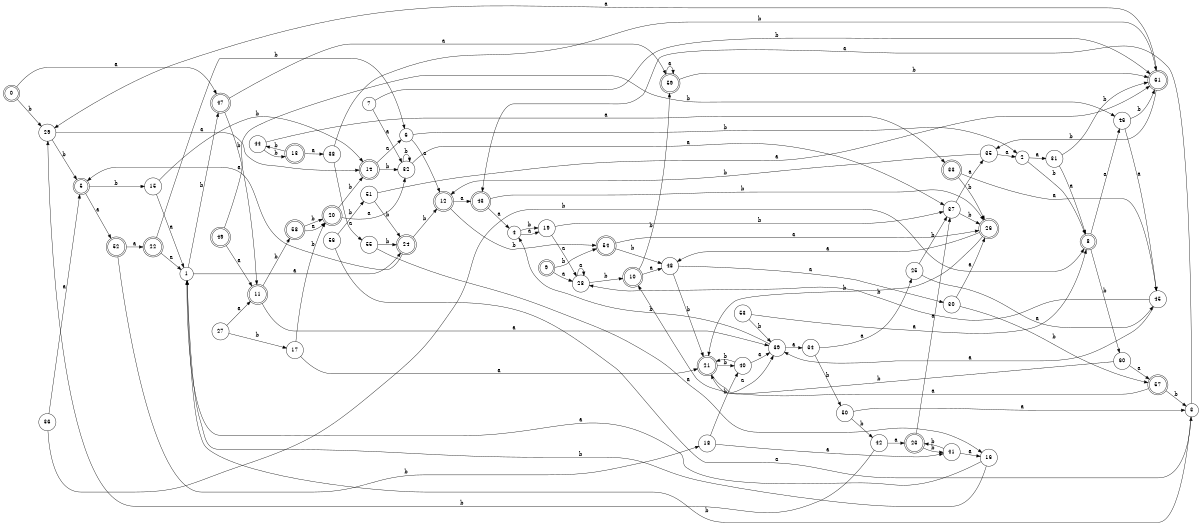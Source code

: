 digraph n50_7 {
__start0 [label="" shape="none"];

rankdir=LR;
size="8,5";

s0 [style="rounded,filled", color="black", fillcolor="white" shape="doublecircle", label="0"];
s1 [style="filled", color="black", fillcolor="white" shape="circle", label="1"];
s2 [style="filled", color="black", fillcolor="white" shape="circle", label="2"];
s3 [style="filled", color="black", fillcolor="white" shape="circle", label="3"];
s4 [style="filled", color="black", fillcolor="white" shape="circle", label="4"];
s5 [style="rounded,filled", color="black", fillcolor="white" shape="doublecircle", label="5"];
s6 [style="filled", color="black", fillcolor="white" shape="circle", label="6"];
s7 [style="filled", color="black", fillcolor="white" shape="circle", label="7"];
s8 [style="rounded,filled", color="black", fillcolor="white" shape="doublecircle", label="8"];
s9 [style="rounded,filled", color="black", fillcolor="white" shape="doublecircle", label="9"];
s10 [style="rounded,filled", color="black", fillcolor="white" shape="doublecircle", label="10"];
s11 [style="rounded,filled", color="black", fillcolor="white" shape="doublecircle", label="11"];
s12 [style="rounded,filled", color="black", fillcolor="white" shape="doublecircle", label="12"];
s13 [style="rounded,filled", color="black", fillcolor="white" shape="doublecircle", label="13"];
s14 [style="rounded,filled", color="black", fillcolor="white" shape="doublecircle", label="14"];
s15 [style="filled", color="black", fillcolor="white" shape="circle", label="15"];
s16 [style="filled", color="black", fillcolor="white" shape="circle", label="16"];
s17 [style="filled", color="black", fillcolor="white" shape="circle", label="17"];
s18 [style="filled", color="black", fillcolor="white" shape="circle", label="18"];
s19 [style="filled", color="black", fillcolor="white" shape="circle", label="19"];
s20 [style="rounded,filled", color="black", fillcolor="white" shape="doublecircle", label="20"];
s21 [style="rounded,filled", color="black", fillcolor="white" shape="doublecircle", label="21"];
s22 [style="rounded,filled", color="black", fillcolor="white" shape="doublecircle", label="22"];
s23 [style="rounded,filled", color="black", fillcolor="white" shape="doublecircle", label="23"];
s24 [style="rounded,filled", color="black", fillcolor="white" shape="doublecircle", label="24"];
s25 [style="filled", color="black", fillcolor="white" shape="circle", label="25"];
s26 [style="rounded,filled", color="black", fillcolor="white" shape="doublecircle", label="26"];
s27 [style="filled", color="black", fillcolor="white" shape="circle", label="27"];
s28 [style="filled", color="black", fillcolor="white" shape="circle", label="28"];
s29 [style="filled", color="black", fillcolor="white" shape="circle", label="29"];
s30 [style="filled", color="black", fillcolor="white" shape="circle", label="30"];
s31 [style="filled", color="black", fillcolor="white" shape="circle", label="31"];
s32 [style="filled", color="black", fillcolor="white" shape="circle", label="32"];
s33 [style="rounded,filled", color="black", fillcolor="white" shape="doublecircle", label="33"];
s34 [style="filled", color="black", fillcolor="white" shape="circle", label="34"];
s35 [style="filled", color="black", fillcolor="white" shape="circle", label="35"];
s36 [style="filled", color="black", fillcolor="white" shape="circle", label="36"];
s37 [style="filled", color="black", fillcolor="white" shape="circle", label="37"];
s38 [style="filled", color="black", fillcolor="white" shape="circle", label="38"];
s39 [style="filled", color="black", fillcolor="white" shape="circle", label="39"];
s40 [style="filled", color="black", fillcolor="white" shape="circle", label="40"];
s41 [style="filled", color="black", fillcolor="white" shape="circle", label="41"];
s42 [style="filled", color="black", fillcolor="white" shape="circle", label="42"];
s43 [style="rounded,filled", color="black", fillcolor="white" shape="doublecircle", label="43"];
s44 [style="filled", color="black", fillcolor="white" shape="circle", label="44"];
s45 [style="filled", color="black", fillcolor="white" shape="circle", label="45"];
s46 [style="filled", color="black", fillcolor="white" shape="circle", label="46"];
s47 [style="rounded,filled", color="black", fillcolor="white" shape="doublecircle", label="47"];
s48 [style="filled", color="black", fillcolor="white" shape="circle", label="48"];
s49 [style="rounded,filled", color="black", fillcolor="white" shape="doublecircle", label="49"];
s50 [style="filled", color="black", fillcolor="white" shape="circle", label="50"];
s51 [style="filled", color="black", fillcolor="white" shape="circle", label="51"];
s52 [style="rounded,filled", color="black", fillcolor="white" shape="doublecircle", label="52"];
s53 [style="filled", color="black", fillcolor="white" shape="circle", label="53"];
s54 [style="rounded,filled", color="black", fillcolor="white" shape="doublecircle", label="54"];
s55 [style="filled", color="black", fillcolor="white" shape="circle", label="55"];
s56 [style="filled", color="black", fillcolor="white" shape="circle", label="56"];
s57 [style="rounded,filled", color="black", fillcolor="white" shape="doublecircle", label="57"];
s58 [style="rounded,filled", color="black", fillcolor="white" shape="doublecircle", label="58"];
s59 [style="rounded,filled", color="black", fillcolor="white" shape="doublecircle", label="59"];
s60 [style="filled", color="black", fillcolor="white" shape="circle", label="60"];
s61 [style="rounded,filled", color="black", fillcolor="white" shape="doublecircle", label="61"];
s0 -> s47 [label="a"];
s0 -> s29 [label="b"];
s1 -> s24 [label="a"];
s1 -> s47 [label="b"];
s2 -> s31 [label="a"];
s2 -> s8 [label="b"];
s3 -> s43 [label="a"];
s3 -> s1 [label="b"];
s4 -> s19 [label="a"];
s4 -> s19 [label="b"];
s5 -> s52 [label="a"];
s5 -> s15 [label="b"];
s6 -> s12 [label="a"];
s6 -> s2 [label="b"];
s7 -> s32 [label="a"];
s7 -> s61 [label="b"];
s8 -> s46 [label="a"];
s8 -> s60 [label="b"];
s9 -> s28 [label="a"];
s9 -> s54 [label="b"];
s10 -> s48 [label="a"];
s10 -> s59 [label="b"];
s11 -> s39 [label="a"];
s11 -> s58 [label="b"];
s12 -> s43 [label="a"];
s12 -> s54 [label="b"];
s13 -> s38 [label="a"];
s13 -> s44 [label="b"];
s14 -> s6 [label="a"];
s14 -> s32 [label="b"];
s15 -> s1 [label="a"];
s15 -> s14 [label="b"];
s16 -> s1 [label="a"];
s16 -> s1 [label="b"];
s17 -> s21 [label="a"];
s17 -> s20 [label="b"];
s18 -> s41 [label="a"];
s18 -> s40 [label="b"];
s19 -> s28 [label="a"];
s19 -> s37 [label="b"];
s20 -> s32 [label="a"];
s20 -> s14 [label="b"];
s21 -> s39 [label="a"];
s21 -> s40 [label="b"];
s22 -> s1 [label="a"];
s22 -> s6 [label="b"];
s23 -> s37 [label="a"];
s23 -> s41 [label="b"];
s24 -> s5 [label="a"];
s24 -> s12 [label="b"];
s25 -> s45 [label="a"];
s25 -> s37 [label="b"];
s26 -> s48 [label="a"];
s26 -> s21 [label="b"];
s27 -> s11 [label="a"];
s27 -> s17 [label="b"];
s28 -> s28 [label="a"];
s28 -> s10 [label="b"];
s29 -> s14 [label="a"];
s29 -> s5 [label="b"];
s30 -> s26 [label="a"];
s30 -> s57 [label="b"];
s31 -> s8 [label="a"];
s31 -> s61 [label="b"];
s32 -> s37 [label="a"];
s32 -> s32 [label="b"];
s33 -> s45 [label="a"];
s33 -> s26 [label="b"];
s34 -> s25 [label="a"];
s34 -> s50 [label="b"];
s35 -> s2 [label="a"];
s35 -> s12 [label="b"];
s36 -> s5 [label="a"];
s36 -> s8 [label="b"];
s37 -> s35 [label="a"];
s37 -> s26 [label="b"];
s38 -> s55 [label="a"];
s38 -> s61 [label="b"];
s39 -> s34 [label="a"];
s39 -> s4 [label="b"];
s40 -> s39 [label="a"];
s40 -> s21 [label="b"];
s41 -> s16 [label="a"];
s41 -> s23 [label="b"];
s42 -> s23 [label="a"];
s42 -> s29 [label="b"];
s43 -> s4 [label="a"];
s43 -> s26 [label="b"];
s44 -> s33 [label="a"];
s44 -> s13 [label="b"];
s45 -> s39 [label="a"];
s45 -> s28 [label="b"];
s46 -> s45 [label="a"];
s46 -> s61 [label="b"];
s47 -> s59 [label="a"];
s47 -> s11 [label="b"];
s48 -> s30 [label="a"];
s48 -> s21 [label="b"];
s49 -> s11 [label="a"];
s49 -> s46 [label="b"];
s50 -> s3 [label="a"];
s50 -> s42 [label="b"];
s51 -> s61 [label="a"];
s51 -> s24 [label="b"];
s52 -> s22 [label="a"];
s52 -> s18 [label="b"];
s53 -> s8 [label="a"];
s53 -> s39 [label="b"];
s54 -> s26 [label="a"];
s54 -> s48 [label="b"];
s55 -> s16 [label="a"];
s55 -> s24 [label="b"];
s56 -> s3 [label="a"];
s56 -> s51 [label="b"];
s57 -> s21 [label="a"];
s57 -> s3 [label="b"];
s58 -> s20 [label="a"];
s58 -> s20 [label="b"];
s59 -> s59 [label="a"];
s59 -> s61 [label="b"];
s60 -> s57 [label="a"];
s60 -> s10 [label="b"];
s61 -> s29 [label="a"];
s61 -> s35 [label="b"];

}
